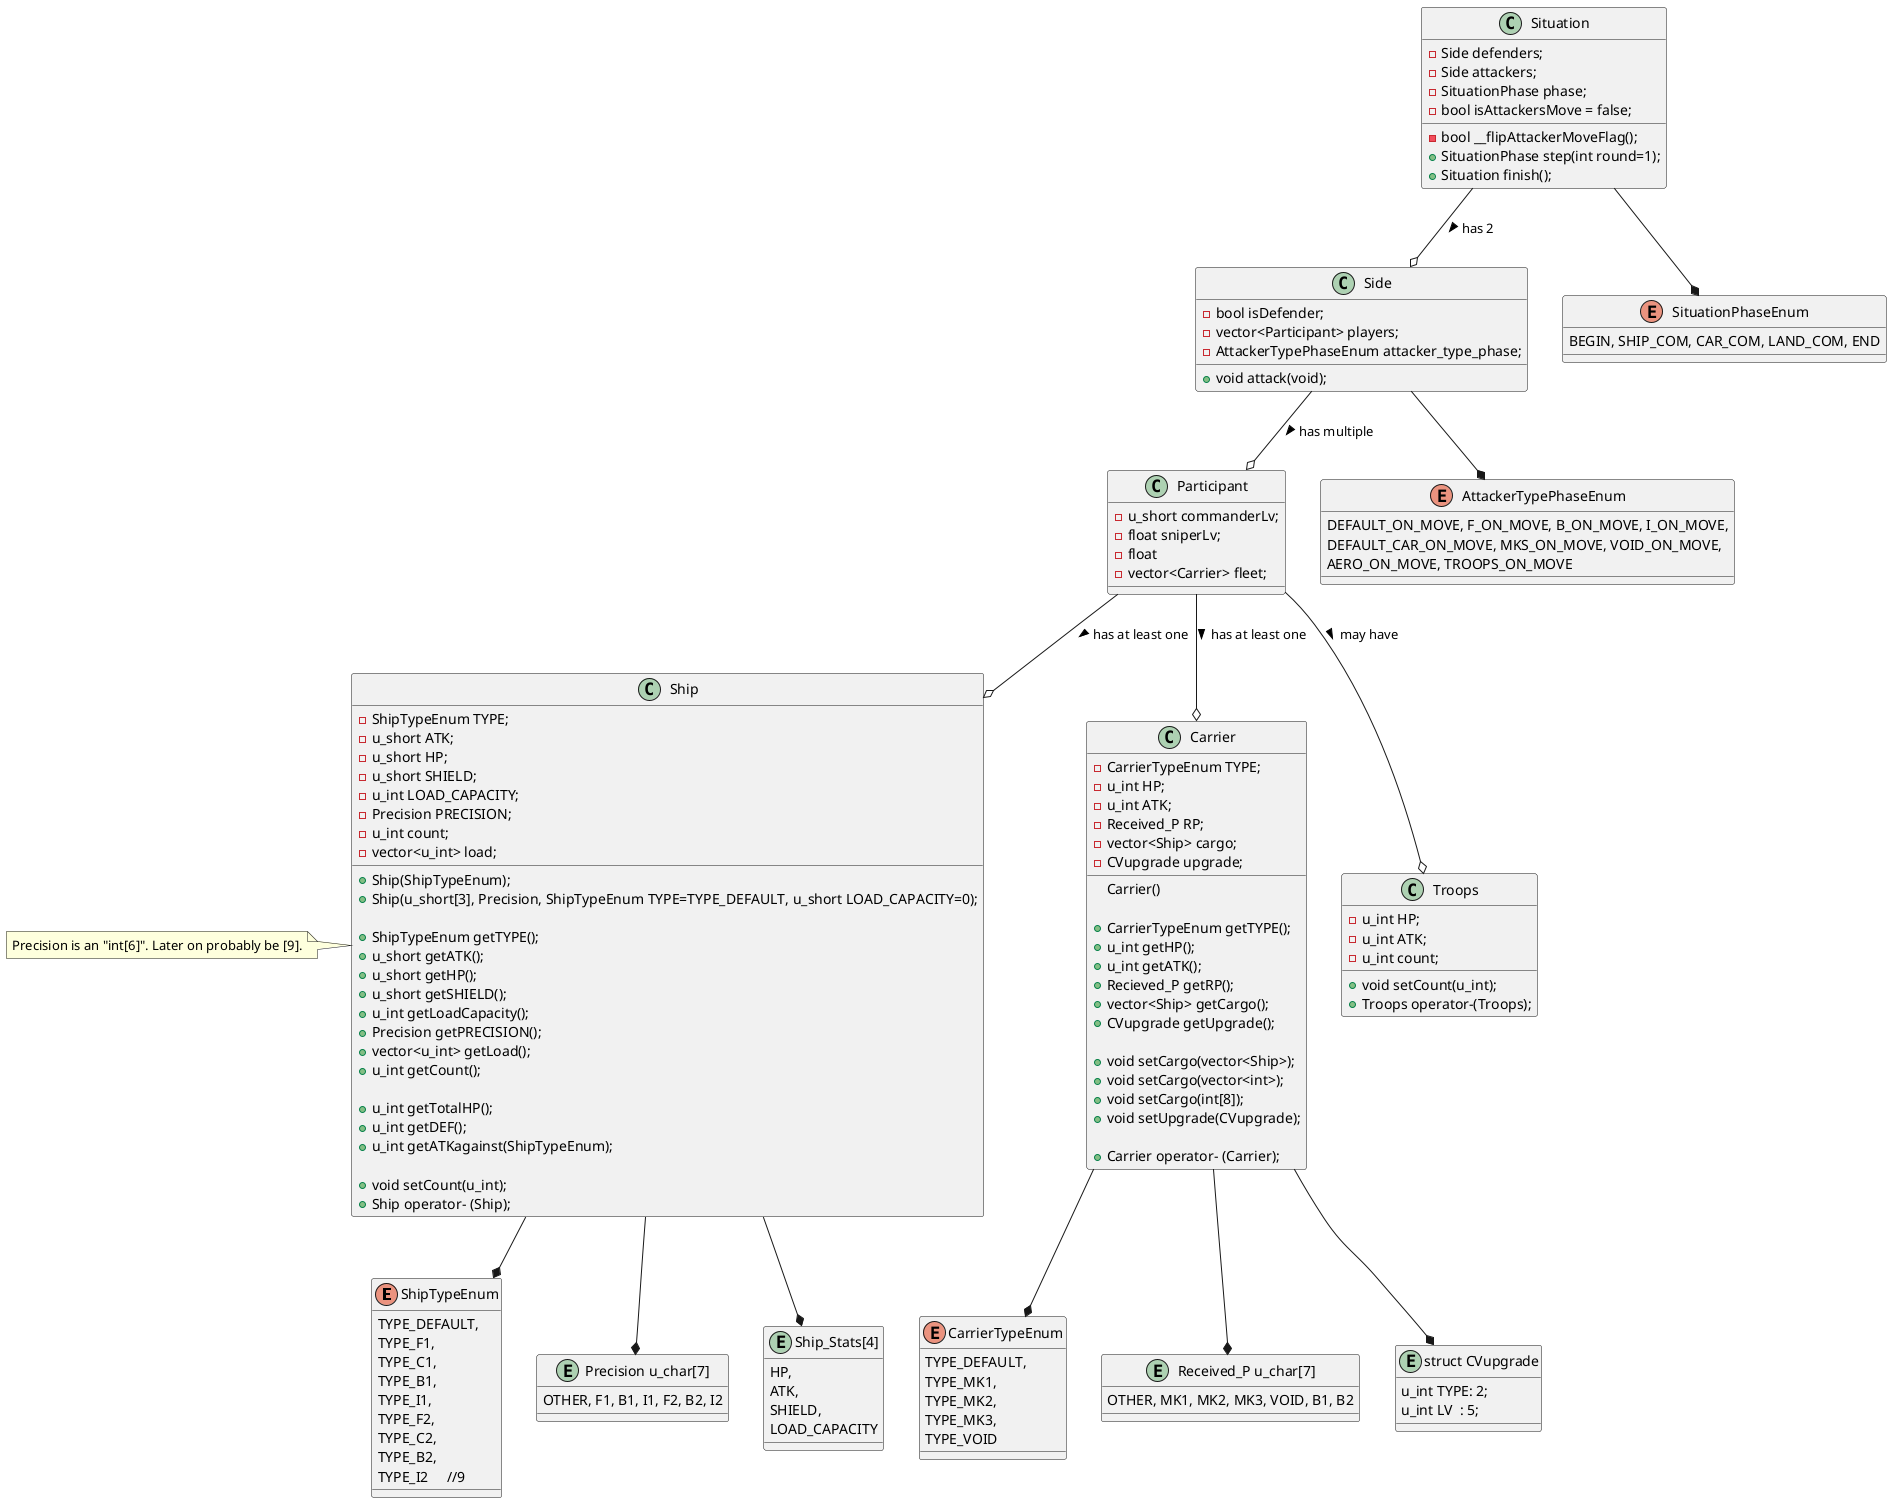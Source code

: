 @startuml

enum ShipTypeEnum{
    TYPE_DEFAULT,
    TYPE_F1,
    TYPE_C1,
    TYPE_B1,
    TYPE_I1,
    TYPE_F2,
    TYPE_C2,
    TYPE_B2,
    TYPE_I2     //9

}

enum CarrierTypeEnum{
    TYPE_DEFAULT,
    TYPE_MK1,
    TYPE_MK2,
    TYPE_MK3,
    TYPE_VOID
}

entity "Precision u_char[7]" as Precision{
    OTHER, F1, B1, I1, F2, B2, I2
}

entity "Received_P u_char[7]" as Recieved_P{
    OTHER, MK1, MK2, MK3, VOID, B1, B2
}

entity "Ship_Stats[4]" as ShipStats{
    HP,
    ATK,
    SHIELD,
    LOAD_CAPACITY
}

class Ship{
    - ShipTypeEnum TYPE;
    - u_short ATK;
    - u_short HP;
    - u_short SHIELD;
    - u_int LOAD_CAPACITY;
    - Precision PRECISION;
    - u_int count;
    - vector<u_int> load;

    + Ship(ShipTypeEnum);
    + Ship(u_short[3], Precision, ShipTypeEnum TYPE=TYPE_DEFAULT, u_short LOAD_CAPACITY=0);

    + ShipTypeEnum getTYPE();
    + u_short getATK();
    + u_short getHP();
    + u_short getSHIELD();
    + u_int getLoadCapacity();
    + Precision getPRECISION();
    + vector<u_int> getLoad();
    + u_int getCount();

    + u_int getTotalHP();
    + u_int getDEF();
    + u_int getATKagainst(ShipTypeEnum);

    + void setCount(u_int);
    + Ship operator- (Ship);
   
}
note left of Ship: Precision is an "int[6]". Later on probably be [9].


entity "struct CVupgrade" as CVupgrade{
    u_int TYPE: 2;
    u_int LV  : 5;
}

class Carrier{
    - CarrierTypeEnum TYPE;
    - u_int HP;
    - u_int ATK;
    - Received_P RP;
    - vector<Ship> cargo;
    - CVupgrade upgrade;
    
    Carrier()

    + CarrierTypeEnum getTYPE();
    + u_int getHP();
    + u_int getATK();
    + Recieved_P getRP();
    + vector<Ship> getCargo();
    + CVupgrade getUpgrade();

    + void setCargo(vector<Ship>);
    + void setCargo(vector<int>);
    + void setCargo(int[8]);
    + void setUpgrade(CVupgrade);

    + Carrier operator- (Carrier);
}


class Troops{
    - u_int HP;
    - u_int ATK;
    - u_int count;

    + void setCount(u_int);
    + Troops operator-(Troops);
}


class Participant{
    - u_short commanderLv;
    - float sniperLv;
    - float 
    - vector<Carrier> fleet;
}

enum AttackerTypePhaseEnum{
    ' Ship combat
    DEFAULT_ON_MOVE, F_ON_MOVE, B_ON_MOVE, I_ON_MOVE,
    ' Carrier combat
    DEFAULT_CAR_ON_MOVE, MKS_ON_MOVE, VOID_ON_MOVE,
    ' Planetary combat
    AERO_ON_MOVE, TROOPS_ON_MOVE
}

class Side{
    - bool isDefender;
    - vector<Participant> players;
    - AttackerTypePhaseEnum attacker_type_phase;
    + void attack(void);

}

enum SituationPhaseEnum{
    BEGIN, SHIP_COM, CAR_COM, LAND_COM, END
}

class Situation{
    - Side defenders;
    - Side attackers;
    - SituationPhase phase;
    - bool isAttackersMove = false;

    - bool __flipAttackerMoveFlag();
    + SituationPhase step(int round=1);
    + Situation finish();
    
}

' Relationships

Situation --o Side : has 2 >
Side --o Participant : has multiple >
Participant --o Ship : has at least one >
Participant --o Troops : may have >
Participant --o Carrier : has at least one >

' Attributes relationship
Situation --* SituationPhaseEnum
Side --* AttackerTypePhaseEnum
Ship --* ShipTypeEnum
Ship --* Precision
Ship --* ShipStats
Carrier --* Recieved_P
Carrier --* CarrierTypeEnum
Carrier --* CVupgrade

@enduml